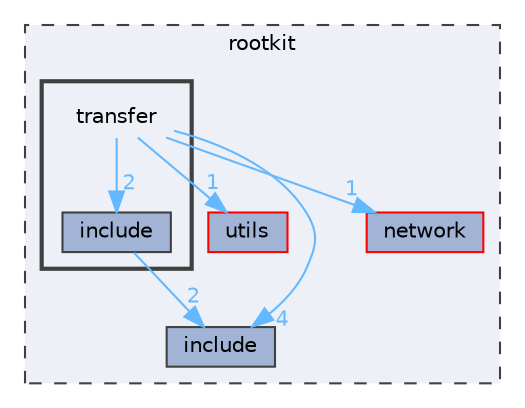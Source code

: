 digraph "transfer"
{
 // INTERACTIVE_SVG=YES
 // LATEX_PDF_SIZE
  bgcolor="transparent";
  edge [fontname=Helvetica,fontsize=10,labelfontname=Helvetica,labelfontsize=10];
  node [fontname=Helvetica,fontsize=10,shape=box,height=0.2,width=0.4];
  compound=true
  subgraph clusterdir_402360ec4962a67b7aff3737317d7e9a {
    graph [ bgcolor="#edf0f7", pencolor="grey25", label="rootkit", fontname=Helvetica,fontsize=10 style="filled,dashed", URL="dir_402360ec4962a67b7aff3737317d7e9a.html",tooltip=""]
  dir_c131034057e02e1eae9fabc5bf404e0f [label="utils", fillcolor="#a2b4d6", color="red", style="filled", URL="dir_c131034057e02e1eae9fabc5bf404e0f.html",tooltip=""];
  dir_d6529833b28cf7034848d180a0eb120f [label="include", fillcolor="#a2b4d6", color="grey25", style="filled", URL="dir_d6529833b28cf7034848d180a0eb120f.html",tooltip=""];
  dir_d99789901ca537854da052567cb3059f [label="network", fillcolor="#a2b4d6", color="red", style="filled", URL="dir_d99789901ca537854da052567cb3059f.html",tooltip=""];
  subgraph clusterdir_663e9f7f0e05302df3aefa09fa938471 {
    graph [ bgcolor="#edf0f7", pencolor="grey25", label="", fontname=Helvetica,fontsize=10 style="filled,bold", URL="dir_663e9f7f0e05302df3aefa09fa938471.html",tooltip=""]
    dir_663e9f7f0e05302df3aefa09fa938471 [shape=plaintext, label="transfer"];
  dir_631b5a5f4893555703f12d5024b01806 [label="include", fillcolor="#a2b4d6", color="grey25", style="filled", URL="dir_631b5a5f4893555703f12d5024b01806.html",tooltip=""];
  }
  }
  dir_663e9f7f0e05302df3aefa09fa938471->dir_631b5a5f4893555703f12d5024b01806 [headlabel="2", labeldistance=1.5 headhref="dir_000030_000015.html" href="dir_000030_000015.html" color="steelblue1" fontcolor="steelblue1"];
  dir_663e9f7f0e05302df3aefa09fa938471->dir_c131034057e02e1eae9fabc5bf404e0f [headlabel="1", labeldistance=1.5 headhref="dir_000030_000033.html" href="dir_000030_000033.html" color="steelblue1" fontcolor="steelblue1"];
  dir_663e9f7f0e05302df3aefa09fa938471->dir_d6529833b28cf7034848d180a0eb120f [headlabel="4", labeldistance=1.5 headhref="dir_000030_000013.html" href="dir_000030_000013.html" color="steelblue1" fontcolor="steelblue1"];
  dir_663e9f7f0e05302df3aefa09fa938471->dir_d99789901ca537854da052567cb3059f [headlabel="1", labeldistance=1.5 headhref="dir_000030_000019.html" href="dir_000030_000019.html" color="steelblue1" fontcolor="steelblue1"];
  dir_631b5a5f4893555703f12d5024b01806->dir_d6529833b28cf7034848d180a0eb120f [headlabel="2", labeldistance=1.5 headhref="dir_000015_000013.html" href="dir_000015_000013.html" color="steelblue1" fontcolor="steelblue1"];
}
